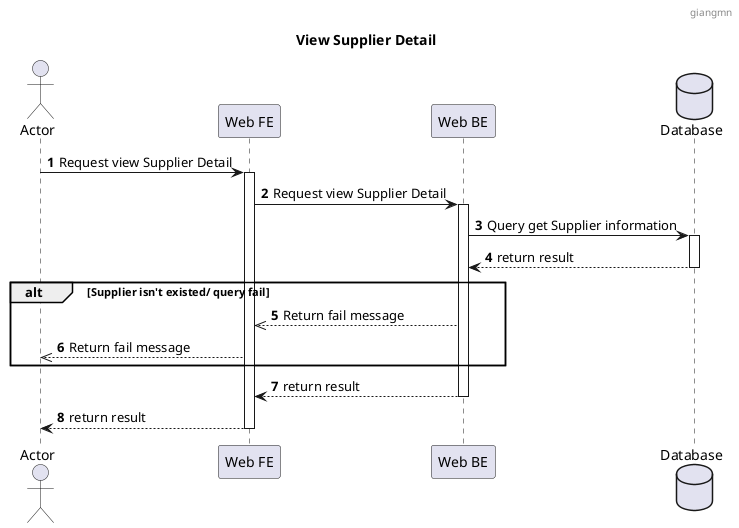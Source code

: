 @startuml
header : giangmn
title: View Supplier Detail
autonumber

actor "Actor" as a
participant "Web FE" as fe
participant "Web BE" as be
database "Database" as db

a-> fe: Request view Supplier Detail
fe++
fe -> be: Request view Supplier Detail
be++
be -> db: Query get Supplier information
db++
db --> be: return result
db--
alt Supplier isn't existed/ query fail
be -->> fe: Return fail message
fe -->> a: Return fail message
end

be--> fe: return result
be--
fe--> a: return result
fe--
@enduml